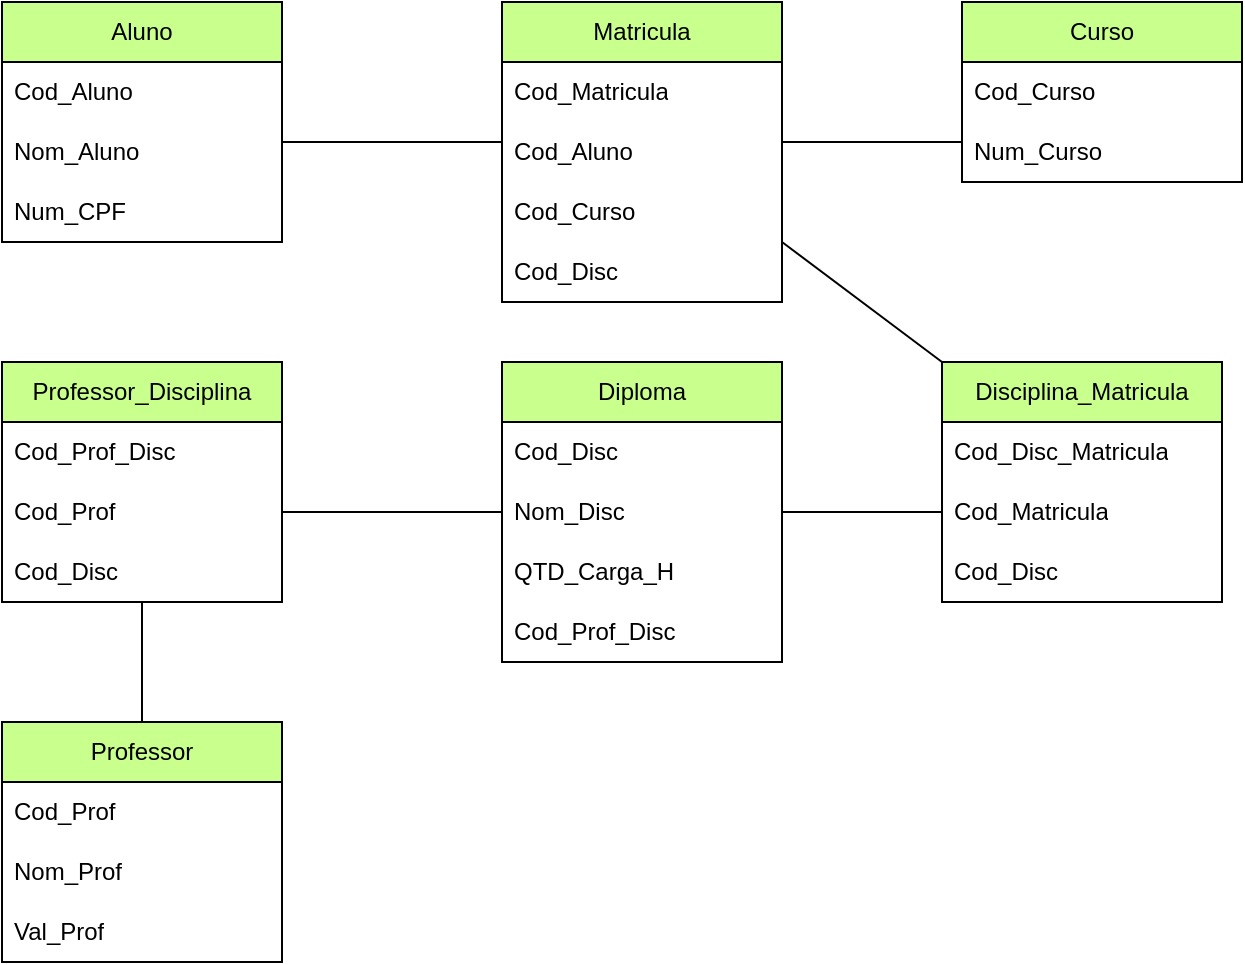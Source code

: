 <mxfile version="21.6.9" type="github">
  <diagram name="Página-1" id="-28fqKJrlK5ObIJYT7SB">
    <mxGraphModel dx="1050" dy="613" grid="1" gridSize="10" guides="1" tooltips="1" connect="1" arrows="1" fold="1" page="1" pageScale="1" pageWidth="827" pageHeight="1169" math="0" shadow="0">
      <root>
        <mxCell id="0" />
        <mxCell id="1" parent="0" />
        <mxCell id="4j-lRr4eMBTHh0tC1jmT-1" value="Matricula" style="swimlane;fontStyle=0;childLayout=stackLayout;horizontal=1;startSize=30;horizontalStack=0;resizeParent=1;resizeParentMax=0;resizeLast=0;collapsible=1;marginBottom=0;whiteSpace=wrap;html=1;fillColor=#C9FF8C;" vertex="1" parent="1">
          <mxGeometry x="330" y="80" width="140" height="150" as="geometry" />
        </mxCell>
        <mxCell id="4j-lRr4eMBTHh0tC1jmT-2" value="Cod_Matricula" style="text;strokeColor=none;fillColor=none;align=left;verticalAlign=middle;spacingLeft=4;spacingRight=4;overflow=hidden;points=[[0,0.5],[1,0.5]];portConstraint=eastwest;rotatable=0;whiteSpace=wrap;html=1;" vertex="1" parent="4j-lRr4eMBTHh0tC1jmT-1">
          <mxGeometry y="30" width="140" height="30" as="geometry" />
        </mxCell>
        <mxCell id="4j-lRr4eMBTHh0tC1jmT-3" value="Cod_Aluno" style="text;strokeColor=none;fillColor=none;align=left;verticalAlign=middle;spacingLeft=4;spacingRight=4;overflow=hidden;points=[[0,0.5],[1,0.5]];portConstraint=eastwest;rotatable=0;whiteSpace=wrap;html=1;" vertex="1" parent="4j-lRr4eMBTHh0tC1jmT-1">
          <mxGeometry y="60" width="140" height="30" as="geometry" />
        </mxCell>
        <mxCell id="4j-lRr4eMBTHh0tC1jmT-4" value="Cod_Curso" style="text;strokeColor=none;fillColor=none;align=left;verticalAlign=middle;spacingLeft=4;spacingRight=4;overflow=hidden;points=[[0,0.5],[1,0.5]];portConstraint=eastwest;rotatable=0;whiteSpace=wrap;html=1;" vertex="1" parent="4j-lRr4eMBTHh0tC1jmT-1">
          <mxGeometry y="90" width="140" height="30" as="geometry" />
        </mxCell>
        <mxCell id="4j-lRr4eMBTHh0tC1jmT-38" value="Cod_Disc" style="text;strokeColor=none;fillColor=none;align=left;verticalAlign=middle;spacingLeft=4;spacingRight=4;overflow=hidden;points=[[0,0.5],[1,0.5]];portConstraint=eastwest;rotatable=0;whiteSpace=wrap;html=1;" vertex="1" parent="4j-lRr4eMBTHh0tC1jmT-1">
          <mxGeometry y="120" width="140" height="30" as="geometry" />
        </mxCell>
        <mxCell id="4j-lRr4eMBTHh0tC1jmT-5" value="Diploma" style="swimlane;fontStyle=0;childLayout=stackLayout;horizontal=1;startSize=30;horizontalStack=0;resizeParent=1;resizeParentMax=0;resizeLast=0;collapsible=1;marginBottom=0;whiteSpace=wrap;html=1;fillColor=#C9FF8C;" vertex="1" parent="1">
          <mxGeometry x="330" y="260" width="140" height="150" as="geometry" />
        </mxCell>
        <mxCell id="4j-lRr4eMBTHh0tC1jmT-6" value="Cod_Disc" style="text;strokeColor=none;fillColor=none;align=left;verticalAlign=middle;spacingLeft=4;spacingRight=4;overflow=hidden;points=[[0,0.5],[1,0.5]];portConstraint=eastwest;rotatable=0;whiteSpace=wrap;html=1;" vertex="1" parent="4j-lRr4eMBTHh0tC1jmT-5">
          <mxGeometry y="30" width="140" height="30" as="geometry" />
        </mxCell>
        <mxCell id="4j-lRr4eMBTHh0tC1jmT-7" value="Nom_Disc" style="text;strokeColor=none;fillColor=none;align=left;verticalAlign=middle;spacingLeft=4;spacingRight=4;overflow=hidden;points=[[0,0.5],[1,0.5]];portConstraint=eastwest;rotatable=0;whiteSpace=wrap;html=1;" vertex="1" parent="4j-lRr4eMBTHh0tC1jmT-5">
          <mxGeometry y="60" width="140" height="30" as="geometry" />
        </mxCell>
        <mxCell id="4j-lRr4eMBTHh0tC1jmT-8" value="QTD_Carga_H" style="text;strokeColor=none;fillColor=none;align=left;verticalAlign=middle;spacingLeft=4;spacingRight=4;overflow=hidden;points=[[0,0.5],[1,0.5]];portConstraint=eastwest;rotatable=0;whiteSpace=wrap;html=1;" vertex="1" parent="4j-lRr4eMBTHh0tC1jmT-5">
          <mxGeometry y="90" width="140" height="30" as="geometry" />
        </mxCell>
        <mxCell id="4j-lRr4eMBTHh0tC1jmT-36" value="Cod_Prof_Disc" style="text;strokeColor=none;fillColor=none;align=left;verticalAlign=middle;spacingLeft=4;spacingRight=4;overflow=hidden;points=[[0,0.5],[1,0.5]];portConstraint=eastwest;rotatable=0;whiteSpace=wrap;html=1;" vertex="1" parent="4j-lRr4eMBTHh0tC1jmT-5">
          <mxGeometry y="120" width="140" height="30" as="geometry" />
        </mxCell>
        <mxCell id="4j-lRr4eMBTHh0tC1jmT-9" value="Curso" style="swimlane;fontStyle=0;childLayout=stackLayout;horizontal=1;startSize=30;horizontalStack=0;resizeParent=1;resizeParentMax=0;resizeLast=0;collapsible=1;marginBottom=0;whiteSpace=wrap;html=1;fillColor=#C9FF8C;" vertex="1" parent="1">
          <mxGeometry x="560" y="80" width="140" height="90" as="geometry" />
        </mxCell>
        <mxCell id="4j-lRr4eMBTHh0tC1jmT-10" value="Cod_Curso" style="text;strokeColor=none;fillColor=none;align=left;verticalAlign=middle;spacingLeft=4;spacingRight=4;overflow=hidden;points=[[0,0.5],[1,0.5]];portConstraint=eastwest;rotatable=0;whiteSpace=wrap;html=1;" vertex="1" parent="4j-lRr4eMBTHh0tC1jmT-9">
          <mxGeometry y="30" width="140" height="30" as="geometry" />
        </mxCell>
        <mxCell id="4j-lRr4eMBTHh0tC1jmT-11" value="Num_Curso" style="text;strokeColor=none;fillColor=none;align=left;verticalAlign=middle;spacingLeft=4;spacingRight=4;overflow=hidden;points=[[0,0.5],[1,0.5]];portConstraint=eastwest;rotatable=0;whiteSpace=wrap;html=1;" vertex="1" parent="4j-lRr4eMBTHh0tC1jmT-9">
          <mxGeometry y="60" width="140" height="30" as="geometry" />
        </mxCell>
        <mxCell id="4j-lRr4eMBTHh0tC1jmT-13" value="Aluno" style="swimlane;fontStyle=0;childLayout=stackLayout;horizontal=1;startSize=30;horizontalStack=0;resizeParent=1;resizeParentMax=0;resizeLast=0;collapsible=1;marginBottom=0;whiteSpace=wrap;html=1;fillColor=#C9FF8C;" vertex="1" parent="1">
          <mxGeometry x="80" y="80" width="140" height="120" as="geometry" />
        </mxCell>
        <mxCell id="4j-lRr4eMBTHh0tC1jmT-14" value="Cod_Aluno" style="text;strokeColor=none;fillColor=none;align=left;verticalAlign=middle;spacingLeft=4;spacingRight=4;overflow=hidden;points=[[0,0.5],[1,0.5]];portConstraint=eastwest;rotatable=0;whiteSpace=wrap;html=1;" vertex="1" parent="4j-lRr4eMBTHh0tC1jmT-13">
          <mxGeometry y="30" width="140" height="30" as="geometry" />
        </mxCell>
        <mxCell id="4j-lRr4eMBTHh0tC1jmT-15" value="Nom_Aluno" style="text;strokeColor=none;fillColor=none;align=left;verticalAlign=middle;spacingLeft=4;spacingRight=4;overflow=hidden;points=[[0,0.5],[1,0.5]];portConstraint=eastwest;rotatable=0;whiteSpace=wrap;html=1;" vertex="1" parent="4j-lRr4eMBTHh0tC1jmT-13">
          <mxGeometry y="60" width="140" height="30" as="geometry" />
        </mxCell>
        <mxCell id="4j-lRr4eMBTHh0tC1jmT-16" value="Num_CPF" style="text;strokeColor=none;fillColor=none;align=left;verticalAlign=middle;spacingLeft=4;spacingRight=4;overflow=hidden;points=[[0,0.5],[1,0.5]];portConstraint=eastwest;rotatable=0;whiteSpace=wrap;html=1;" vertex="1" parent="4j-lRr4eMBTHh0tC1jmT-13">
          <mxGeometry y="90" width="140" height="30" as="geometry" />
        </mxCell>
        <mxCell id="4j-lRr4eMBTHh0tC1jmT-17" value="Disciplina_Matricula" style="swimlane;fontStyle=0;childLayout=stackLayout;horizontal=1;startSize=30;horizontalStack=0;resizeParent=1;resizeParentMax=0;resizeLast=0;collapsible=1;marginBottom=0;whiteSpace=wrap;html=1;fillColor=#C9FF8C;" vertex="1" parent="1">
          <mxGeometry x="550" y="260" width="140" height="120" as="geometry" />
        </mxCell>
        <mxCell id="4j-lRr4eMBTHh0tC1jmT-18" value="Cod_Disc_Matricula" style="text;strokeColor=none;fillColor=none;align=left;verticalAlign=middle;spacingLeft=4;spacingRight=4;overflow=hidden;points=[[0,0.5],[1,0.5]];portConstraint=eastwest;rotatable=0;whiteSpace=wrap;html=1;" vertex="1" parent="4j-lRr4eMBTHh0tC1jmT-17">
          <mxGeometry y="30" width="140" height="30" as="geometry" />
        </mxCell>
        <mxCell id="4j-lRr4eMBTHh0tC1jmT-19" value="Cod_Matricula" style="text;strokeColor=none;fillColor=none;align=left;verticalAlign=middle;spacingLeft=4;spacingRight=4;overflow=hidden;points=[[0,0.5],[1,0.5]];portConstraint=eastwest;rotatable=0;whiteSpace=wrap;html=1;" vertex="1" parent="4j-lRr4eMBTHh0tC1jmT-17">
          <mxGeometry y="60" width="140" height="30" as="geometry" />
        </mxCell>
        <mxCell id="4j-lRr4eMBTHh0tC1jmT-20" value="Cod_Disc" style="text;strokeColor=none;fillColor=none;align=left;verticalAlign=middle;spacingLeft=4;spacingRight=4;overflow=hidden;points=[[0,0.5],[1,0.5]];portConstraint=eastwest;rotatable=0;whiteSpace=wrap;html=1;" vertex="1" parent="4j-lRr4eMBTHh0tC1jmT-17">
          <mxGeometry y="90" width="140" height="30" as="geometry" />
        </mxCell>
        <mxCell id="4j-lRr4eMBTHh0tC1jmT-21" value="Professor_Disciplina" style="swimlane;fontStyle=0;childLayout=stackLayout;horizontal=1;startSize=30;horizontalStack=0;resizeParent=1;resizeParentMax=0;resizeLast=0;collapsible=1;marginBottom=0;whiteSpace=wrap;html=1;fillColor=#C9FF8C;" vertex="1" parent="1">
          <mxGeometry x="80" y="260" width="140" height="120" as="geometry" />
        </mxCell>
        <mxCell id="4j-lRr4eMBTHh0tC1jmT-23" value="Cod_Prof_Disc" style="text;strokeColor=none;fillColor=none;align=left;verticalAlign=middle;spacingLeft=4;spacingRight=4;overflow=hidden;points=[[0,0.5],[1,0.5]];portConstraint=eastwest;rotatable=0;whiteSpace=wrap;html=1;" vertex="1" parent="4j-lRr4eMBTHh0tC1jmT-21">
          <mxGeometry y="30" width="140" height="30" as="geometry" />
        </mxCell>
        <mxCell id="4j-lRr4eMBTHh0tC1jmT-24" value="Cod_Prof" style="text;strokeColor=none;fillColor=none;align=left;verticalAlign=middle;spacingLeft=4;spacingRight=4;overflow=hidden;points=[[0,0.5],[1,0.5]];portConstraint=eastwest;rotatable=0;whiteSpace=wrap;html=1;" vertex="1" parent="4j-lRr4eMBTHh0tC1jmT-21">
          <mxGeometry y="60" width="140" height="30" as="geometry" />
        </mxCell>
        <mxCell id="4j-lRr4eMBTHh0tC1jmT-37" value="Cod_Disc" style="text;strokeColor=none;fillColor=none;align=left;verticalAlign=middle;spacingLeft=4;spacingRight=4;overflow=hidden;points=[[0,0.5],[1,0.5]];portConstraint=eastwest;rotatable=0;whiteSpace=wrap;html=1;" vertex="1" parent="4j-lRr4eMBTHh0tC1jmT-21">
          <mxGeometry y="90" width="140" height="30" as="geometry" />
        </mxCell>
        <mxCell id="4j-lRr4eMBTHh0tC1jmT-25" value="Professor" style="swimlane;fontStyle=0;childLayout=stackLayout;horizontal=1;startSize=30;horizontalStack=0;resizeParent=1;resizeParentMax=0;resizeLast=0;collapsible=1;marginBottom=0;whiteSpace=wrap;html=1;fillColor=#C9FF8C;" vertex="1" parent="1">
          <mxGeometry x="80" y="440" width="140" height="120" as="geometry" />
        </mxCell>
        <mxCell id="4j-lRr4eMBTHh0tC1jmT-26" value="Cod_Prof" style="text;strokeColor=none;fillColor=none;align=left;verticalAlign=middle;spacingLeft=4;spacingRight=4;overflow=hidden;points=[[0,0.5],[1,0.5]];portConstraint=eastwest;rotatable=0;whiteSpace=wrap;html=1;" vertex="1" parent="4j-lRr4eMBTHh0tC1jmT-25">
          <mxGeometry y="30" width="140" height="30" as="geometry" />
        </mxCell>
        <mxCell id="4j-lRr4eMBTHh0tC1jmT-27" value="Nom_Prof" style="text;strokeColor=none;fillColor=none;align=left;verticalAlign=middle;spacingLeft=4;spacingRight=4;overflow=hidden;points=[[0,0.5],[1,0.5]];portConstraint=eastwest;rotatable=0;whiteSpace=wrap;html=1;" vertex="1" parent="4j-lRr4eMBTHh0tC1jmT-25">
          <mxGeometry y="60" width="140" height="30" as="geometry" />
        </mxCell>
        <mxCell id="4j-lRr4eMBTHh0tC1jmT-28" value="Val_Prof" style="text;strokeColor=none;fillColor=none;align=left;verticalAlign=middle;spacingLeft=4;spacingRight=4;overflow=hidden;points=[[0,0.5],[1,0.5]];portConstraint=eastwest;rotatable=0;whiteSpace=wrap;html=1;" vertex="1" parent="4j-lRr4eMBTHh0tC1jmT-25">
          <mxGeometry y="90" width="140" height="30" as="geometry" />
        </mxCell>
        <mxCell id="4j-lRr4eMBTHh0tC1jmT-30" value="" style="endArrow=none;html=1;rounded=0;" edge="1" parent="1">
          <mxGeometry width="50" height="50" relative="1" as="geometry">
            <mxPoint x="470" y="200" as="sourcePoint" />
            <mxPoint x="550" y="260" as="targetPoint" />
          </mxGeometry>
        </mxCell>
        <mxCell id="4j-lRr4eMBTHh0tC1jmT-31" value="" style="endArrow=none;html=1;rounded=0;exitX=1;exitY=0.333;exitDx=0;exitDy=0;exitPerimeter=0;" edge="1" parent="1" source="4j-lRr4eMBTHh0tC1jmT-15">
          <mxGeometry width="50" height="50" relative="1" as="geometry">
            <mxPoint x="250" y="180" as="sourcePoint" />
            <mxPoint x="330" y="150" as="targetPoint" />
          </mxGeometry>
        </mxCell>
        <mxCell id="4j-lRr4eMBTHh0tC1jmT-32" value="" style="endArrow=none;html=1;rounded=0;entryX=0;entryY=0.5;entryDx=0;entryDy=0;" edge="1" parent="1" source="4j-lRr4eMBTHh0tC1jmT-24" target="4j-lRr4eMBTHh0tC1jmT-7">
          <mxGeometry width="50" height="50" relative="1" as="geometry">
            <mxPoint x="250" y="345" as="sourcePoint" />
            <mxPoint x="300" y="295" as="targetPoint" />
          </mxGeometry>
        </mxCell>
        <mxCell id="4j-lRr4eMBTHh0tC1jmT-33" value="" style="endArrow=none;html=1;rounded=0;" edge="1" parent="1" source="4j-lRr4eMBTHh0tC1jmT-7" target="4j-lRr4eMBTHh0tC1jmT-19">
          <mxGeometry width="50" height="50" relative="1" as="geometry">
            <mxPoint x="480" y="331" as="sourcePoint" />
            <mxPoint x="550" y="331.19" as="targetPoint" />
          </mxGeometry>
        </mxCell>
        <mxCell id="4j-lRr4eMBTHh0tC1jmT-34" value="" style="endArrow=none;html=1;rounded=0;exitX=0.5;exitY=0;exitDx=0;exitDy=0;" edge="1" parent="1" source="4j-lRr4eMBTHh0tC1jmT-25">
          <mxGeometry width="50" height="50" relative="1" as="geometry">
            <mxPoint x="150" y="450" as="sourcePoint" />
            <mxPoint x="150" y="380" as="targetPoint" />
          </mxGeometry>
        </mxCell>
        <mxCell id="4j-lRr4eMBTHh0tC1jmT-35" value="" style="endArrow=none;html=1;rounded=0;" edge="1" parent="1">
          <mxGeometry width="50" height="50" relative="1" as="geometry">
            <mxPoint x="470" y="150" as="sourcePoint" />
            <mxPoint x="560" y="150" as="targetPoint" />
          </mxGeometry>
        </mxCell>
      </root>
    </mxGraphModel>
  </diagram>
</mxfile>
